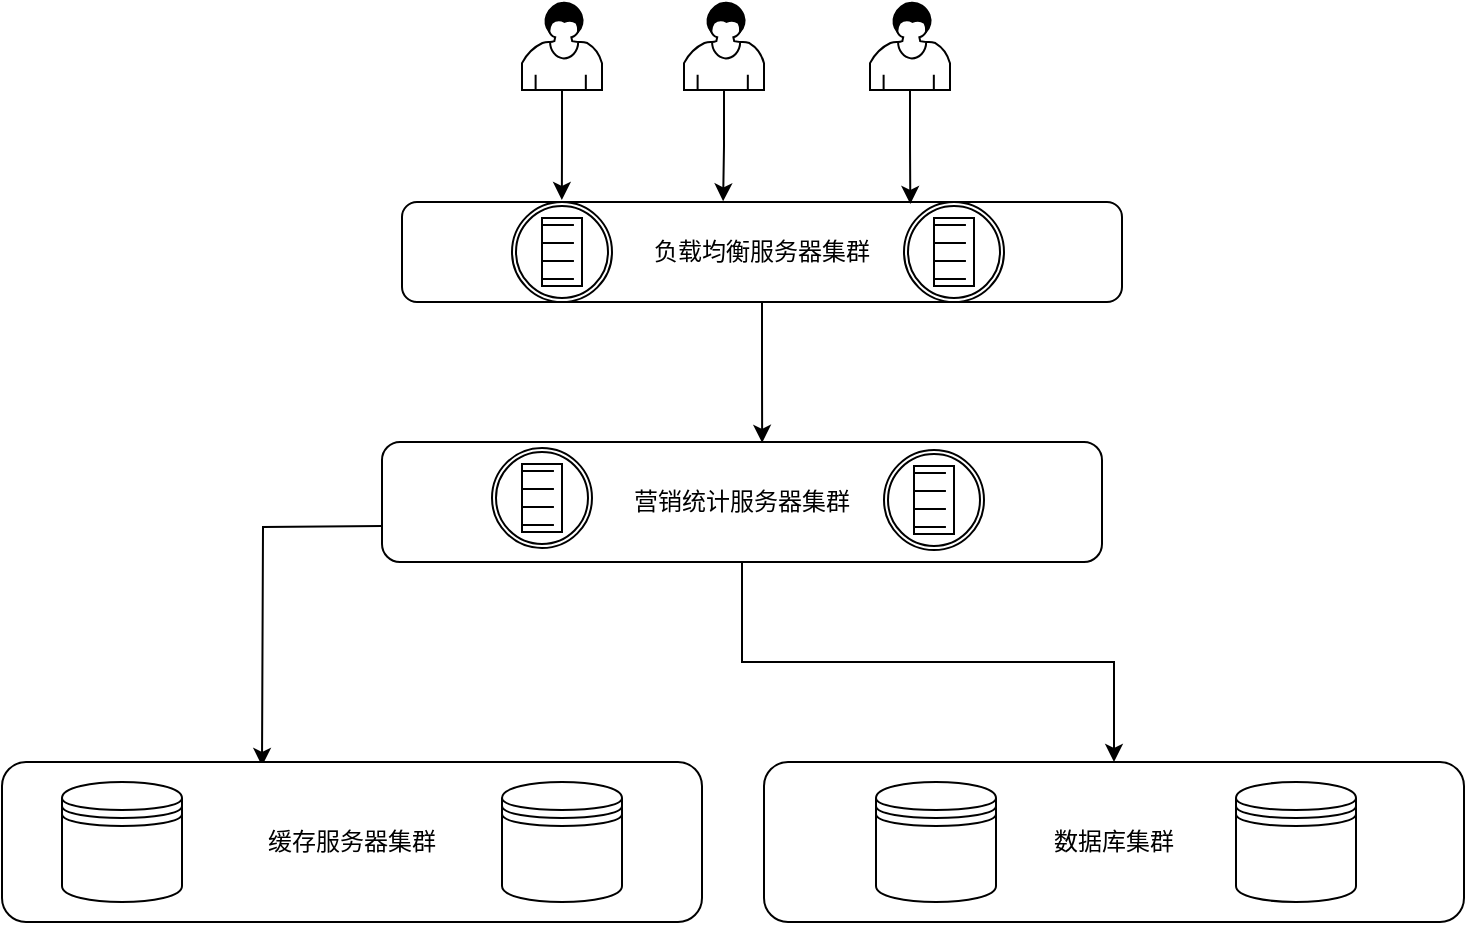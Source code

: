 <mxfile version="13.8.1" type="github">
  <diagram id="EpNihxjPjbGaZS7o78vi" name="第 1 页">
    <mxGraphModel dx="1609" dy="446" grid="1" gridSize="10" guides="1" tooltips="1" connect="1" arrows="1" fold="1" page="1" pageScale="1" pageWidth="827" pageHeight="1169" math="0" shadow="0">
      <root>
        <mxCell id="0" />
        <mxCell id="1" parent="0" />
        <mxCell id="13KARRPPhJ1njafvN9F--23" style="edgeStyle=orthogonalEdgeStyle;rounded=0;orthogonalLoop=1;jettySize=auto;html=1;exitX=0.5;exitY=1;exitDx=0;exitDy=0;entryX=0.528;entryY=0.007;entryDx=0;entryDy=0;entryPerimeter=0;" edge="1" parent="1" source="13KARRPPhJ1njafvN9F--14" target="13KARRPPhJ1njafvN9F--20">
          <mxGeometry relative="1" as="geometry" />
        </mxCell>
        <mxCell id="13KARRPPhJ1njafvN9F--14" value="负载均衡服务器集群" style="shape=ext;rounded=1;html=1;whiteSpace=wrap;" vertex="1" parent="1">
          <mxGeometry x="180" y="320" width="360" height="50" as="geometry" />
        </mxCell>
        <mxCell id="13KARRPPhJ1njafvN9F--12" value="数据库集群" style="shape=ext;rounded=1;html=1;whiteSpace=wrap;" vertex="1" parent="1">
          <mxGeometry x="361" y="600" width="350" height="80" as="geometry" />
        </mxCell>
        <mxCell id="13KARRPPhJ1njafvN9F--17" style="edgeStyle=orthogonalEdgeStyle;rounded=0;orthogonalLoop=1;jettySize=auto;html=1;entryX=0.222;entryY=-0.02;entryDx=0;entryDy=0;entryPerimeter=0;" edge="1" parent="1" source="13KARRPPhJ1njafvN9F--7" target="13KARRPPhJ1njafvN9F--14">
          <mxGeometry relative="1" as="geometry" />
        </mxCell>
        <mxCell id="13KARRPPhJ1njafvN9F--7" value="" style="shape=mxgraph.bpmn.user_task;html=1;outlineConnect=0;" vertex="1" parent="1">
          <mxGeometry x="240" y="220" width="40" height="44" as="geometry" />
        </mxCell>
        <mxCell id="13KARRPPhJ1njafvN9F--18" style="edgeStyle=orthogonalEdgeStyle;rounded=0;orthogonalLoop=1;jettySize=auto;html=1;entryX=0.446;entryY=-0.007;entryDx=0;entryDy=0;entryPerimeter=0;" edge="1" parent="1" source="13KARRPPhJ1njafvN9F--8" target="13KARRPPhJ1njafvN9F--14">
          <mxGeometry relative="1" as="geometry" />
        </mxCell>
        <mxCell id="13KARRPPhJ1njafvN9F--8" value="" style="shape=mxgraph.bpmn.user_task;html=1;outlineConnect=0;" vertex="1" parent="1">
          <mxGeometry x="321" y="220" width="40" height="44" as="geometry" />
        </mxCell>
        <mxCell id="13KARRPPhJ1njafvN9F--19" style="edgeStyle=orthogonalEdgeStyle;rounded=0;orthogonalLoop=1;jettySize=auto;html=1;entryX=0.706;entryY=0.02;entryDx=0;entryDy=0;entryPerimeter=0;" edge="1" parent="1" source="13KARRPPhJ1njafvN9F--9" target="13KARRPPhJ1njafvN9F--14">
          <mxGeometry relative="1" as="geometry" />
        </mxCell>
        <mxCell id="13KARRPPhJ1njafvN9F--9" value="" style="shape=mxgraph.bpmn.user_task;html=1;outlineConnect=0;" vertex="1" parent="1">
          <mxGeometry x="414" y="220" width="40" height="44" as="geometry" />
        </mxCell>
        <mxCell id="13KARRPPhJ1njafvN9F--10" value="" style="shape=datastore;whiteSpace=wrap;html=1;" vertex="1" parent="1">
          <mxGeometry x="417" y="610" width="60" height="60" as="geometry" />
        </mxCell>
        <mxCell id="13KARRPPhJ1njafvN9F--11" value="" style="shape=datastore;whiteSpace=wrap;html=1;" vertex="1" parent="1">
          <mxGeometry x="597" y="610" width="60" height="60" as="geometry" />
        </mxCell>
        <mxCell id="13KARRPPhJ1njafvN9F--13" value="" style="shape=mxgraph.bpmn.shape;html=1;verticalLabelPosition=bottom;labelBackgroundColor=#ffffff;verticalAlign=top;align=center;perimeter=ellipsePerimeter;outlineConnect=0;outline=catching;symbol=conditional;" vertex="1" parent="1">
          <mxGeometry x="235" y="320" width="50" height="50" as="geometry" />
        </mxCell>
        <mxCell id="13KARRPPhJ1njafvN9F--15" value="" style="shape=mxgraph.bpmn.shape;html=1;verticalLabelPosition=bottom;labelBackgroundColor=#ffffff;verticalAlign=top;align=center;perimeter=ellipsePerimeter;outlineConnect=0;outline=catching;symbol=conditional;" vertex="1" parent="1">
          <mxGeometry x="431" y="320" width="50" height="50" as="geometry" />
        </mxCell>
        <mxCell id="13KARRPPhJ1njafvN9F--27" style="edgeStyle=orthogonalEdgeStyle;rounded=0;orthogonalLoop=1;jettySize=auto;html=1;" edge="1" parent="1">
          <mxGeometry relative="1" as="geometry">
            <mxPoint x="110" y="602" as="targetPoint" />
            <mxPoint x="170" y="482" as="sourcePoint" />
          </mxGeometry>
        </mxCell>
        <mxCell id="13KARRPPhJ1njafvN9F--28" style="edgeStyle=orthogonalEdgeStyle;rounded=0;orthogonalLoop=1;jettySize=auto;html=1;entryX=0.5;entryY=0;entryDx=0;entryDy=0;" edge="1" parent="1" source="13KARRPPhJ1njafvN9F--20" target="13KARRPPhJ1njafvN9F--12">
          <mxGeometry relative="1" as="geometry" />
        </mxCell>
        <mxCell id="13KARRPPhJ1njafvN9F--20" value="营销统计服务器集群" style="shape=ext;rounded=1;html=1;whiteSpace=wrap;" vertex="1" parent="1">
          <mxGeometry x="170" y="440" width="360" height="60" as="geometry" />
        </mxCell>
        <mxCell id="13KARRPPhJ1njafvN9F--21" value="" style="shape=mxgraph.bpmn.shape;html=1;verticalLabelPosition=bottom;labelBackgroundColor=#ffffff;verticalAlign=top;align=center;perimeter=ellipsePerimeter;outlineConnect=0;outline=catching;symbol=conditional;" vertex="1" parent="1">
          <mxGeometry x="225" y="443" width="50" height="50" as="geometry" />
        </mxCell>
        <mxCell id="13KARRPPhJ1njafvN9F--22" value="" style="shape=mxgraph.bpmn.shape;html=1;verticalLabelPosition=bottom;labelBackgroundColor=#ffffff;verticalAlign=top;align=center;perimeter=ellipsePerimeter;outlineConnect=0;outline=catching;symbol=conditional;" vertex="1" parent="1">
          <mxGeometry x="421" y="444" width="50" height="50" as="geometry" />
        </mxCell>
        <mxCell id="13KARRPPhJ1njafvN9F--24" value="缓存服务器集群" style="shape=ext;rounded=1;html=1;whiteSpace=wrap;" vertex="1" parent="1">
          <mxGeometry x="-20" y="600" width="350" height="80" as="geometry" />
        </mxCell>
        <mxCell id="13KARRPPhJ1njafvN9F--25" value="" style="shape=datastore;whiteSpace=wrap;html=1;" vertex="1" parent="1">
          <mxGeometry x="10" y="610" width="60" height="60" as="geometry" />
        </mxCell>
        <mxCell id="13KARRPPhJ1njafvN9F--26" value="" style="shape=datastore;whiteSpace=wrap;html=1;" vertex="1" parent="1">
          <mxGeometry x="230" y="610" width="60" height="60" as="geometry" />
        </mxCell>
      </root>
    </mxGraphModel>
  </diagram>
</mxfile>
